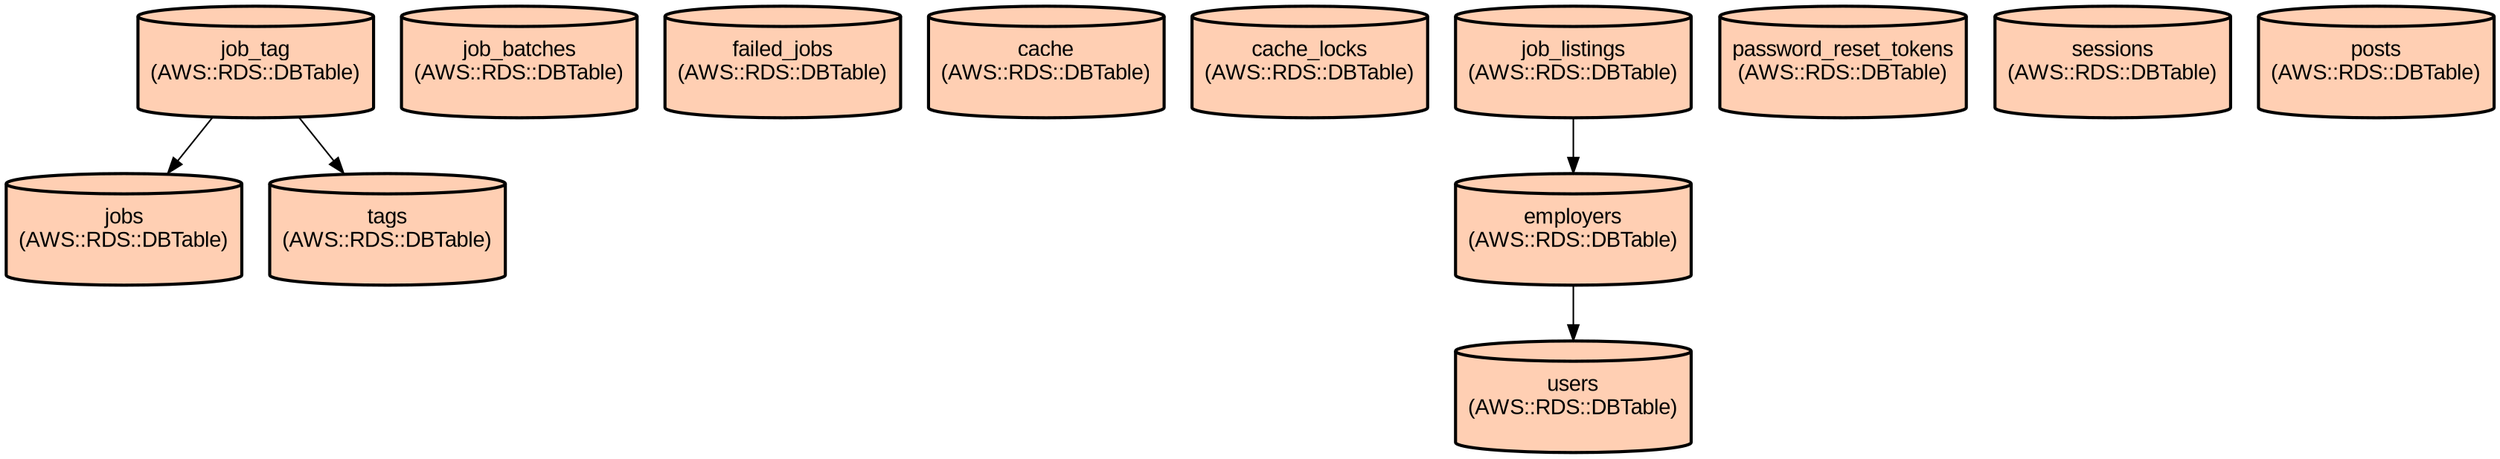 digraph INFRA {
  node [ color = "black", fillcolor = "#E6E6E6", height =1, style = "filled,bold,rounded", fontname = "Arial" ];
  "jobs" [ label = "jobs
(AWS::RDS::DBTable)", shape =cylinder, fillcolor = "#FFCFB3" ];
  "job_batches" [ label = "job_batches
(AWS::RDS::DBTable)", shape =cylinder, fillcolor = "#FFCFB3" ];
  "failed_jobs" [ label = "failed_jobs
(AWS::RDS::DBTable)", shape =cylinder, fillcolor = "#FFCFB3" ];
  "cache" [ label = "cache
(AWS::RDS::DBTable)", shape =cylinder, fillcolor = "#FFCFB3" ];
  "cache_locks" [ label = "cache_locks
(AWS::RDS::DBTable)", shape =cylinder, fillcolor = "#FFCFB3" ];
  "users" [ label = "users
(AWS::RDS::DBTable)", shape =cylinder, fillcolor = "#FFCFB3" ];
  "password_reset_tokens" [ label = "password_reset_tokens
(AWS::RDS::DBTable)", shape =cylinder, fillcolor = "#FFCFB3" ];
  "sessions" [ label = "sessions
(AWS::RDS::DBTable)", shape =cylinder, fillcolor = "#FFCFB3" ];
  "tags" [ label = "tags
(AWS::RDS::DBTable)", shape =cylinder, fillcolor = "#FFCFB3" ];
  "job_tag" [ label = "job_tag
(AWS::RDS::DBTable)", shape =cylinder, fillcolor = "#FFCFB3" ];
  "employers" [ label = "employers
(AWS::RDS::DBTable)", shape =cylinder, fillcolor = "#FFCFB3" ];
  "posts" [ label = "posts
(AWS::RDS::DBTable)", shape =cylinder, fillcolor = "#FFCFB3" ];
  "job_listings" [ label = "job_listings
(AWS::RDS::DBTable)", shape =cylinder, fillcolor = "#FFCFB3" ];
  "job_tag" -> "jobs";
  "job_tag" -> "tags";
  "employers" -> "users";
  "job_listings" -> "employers";
}
